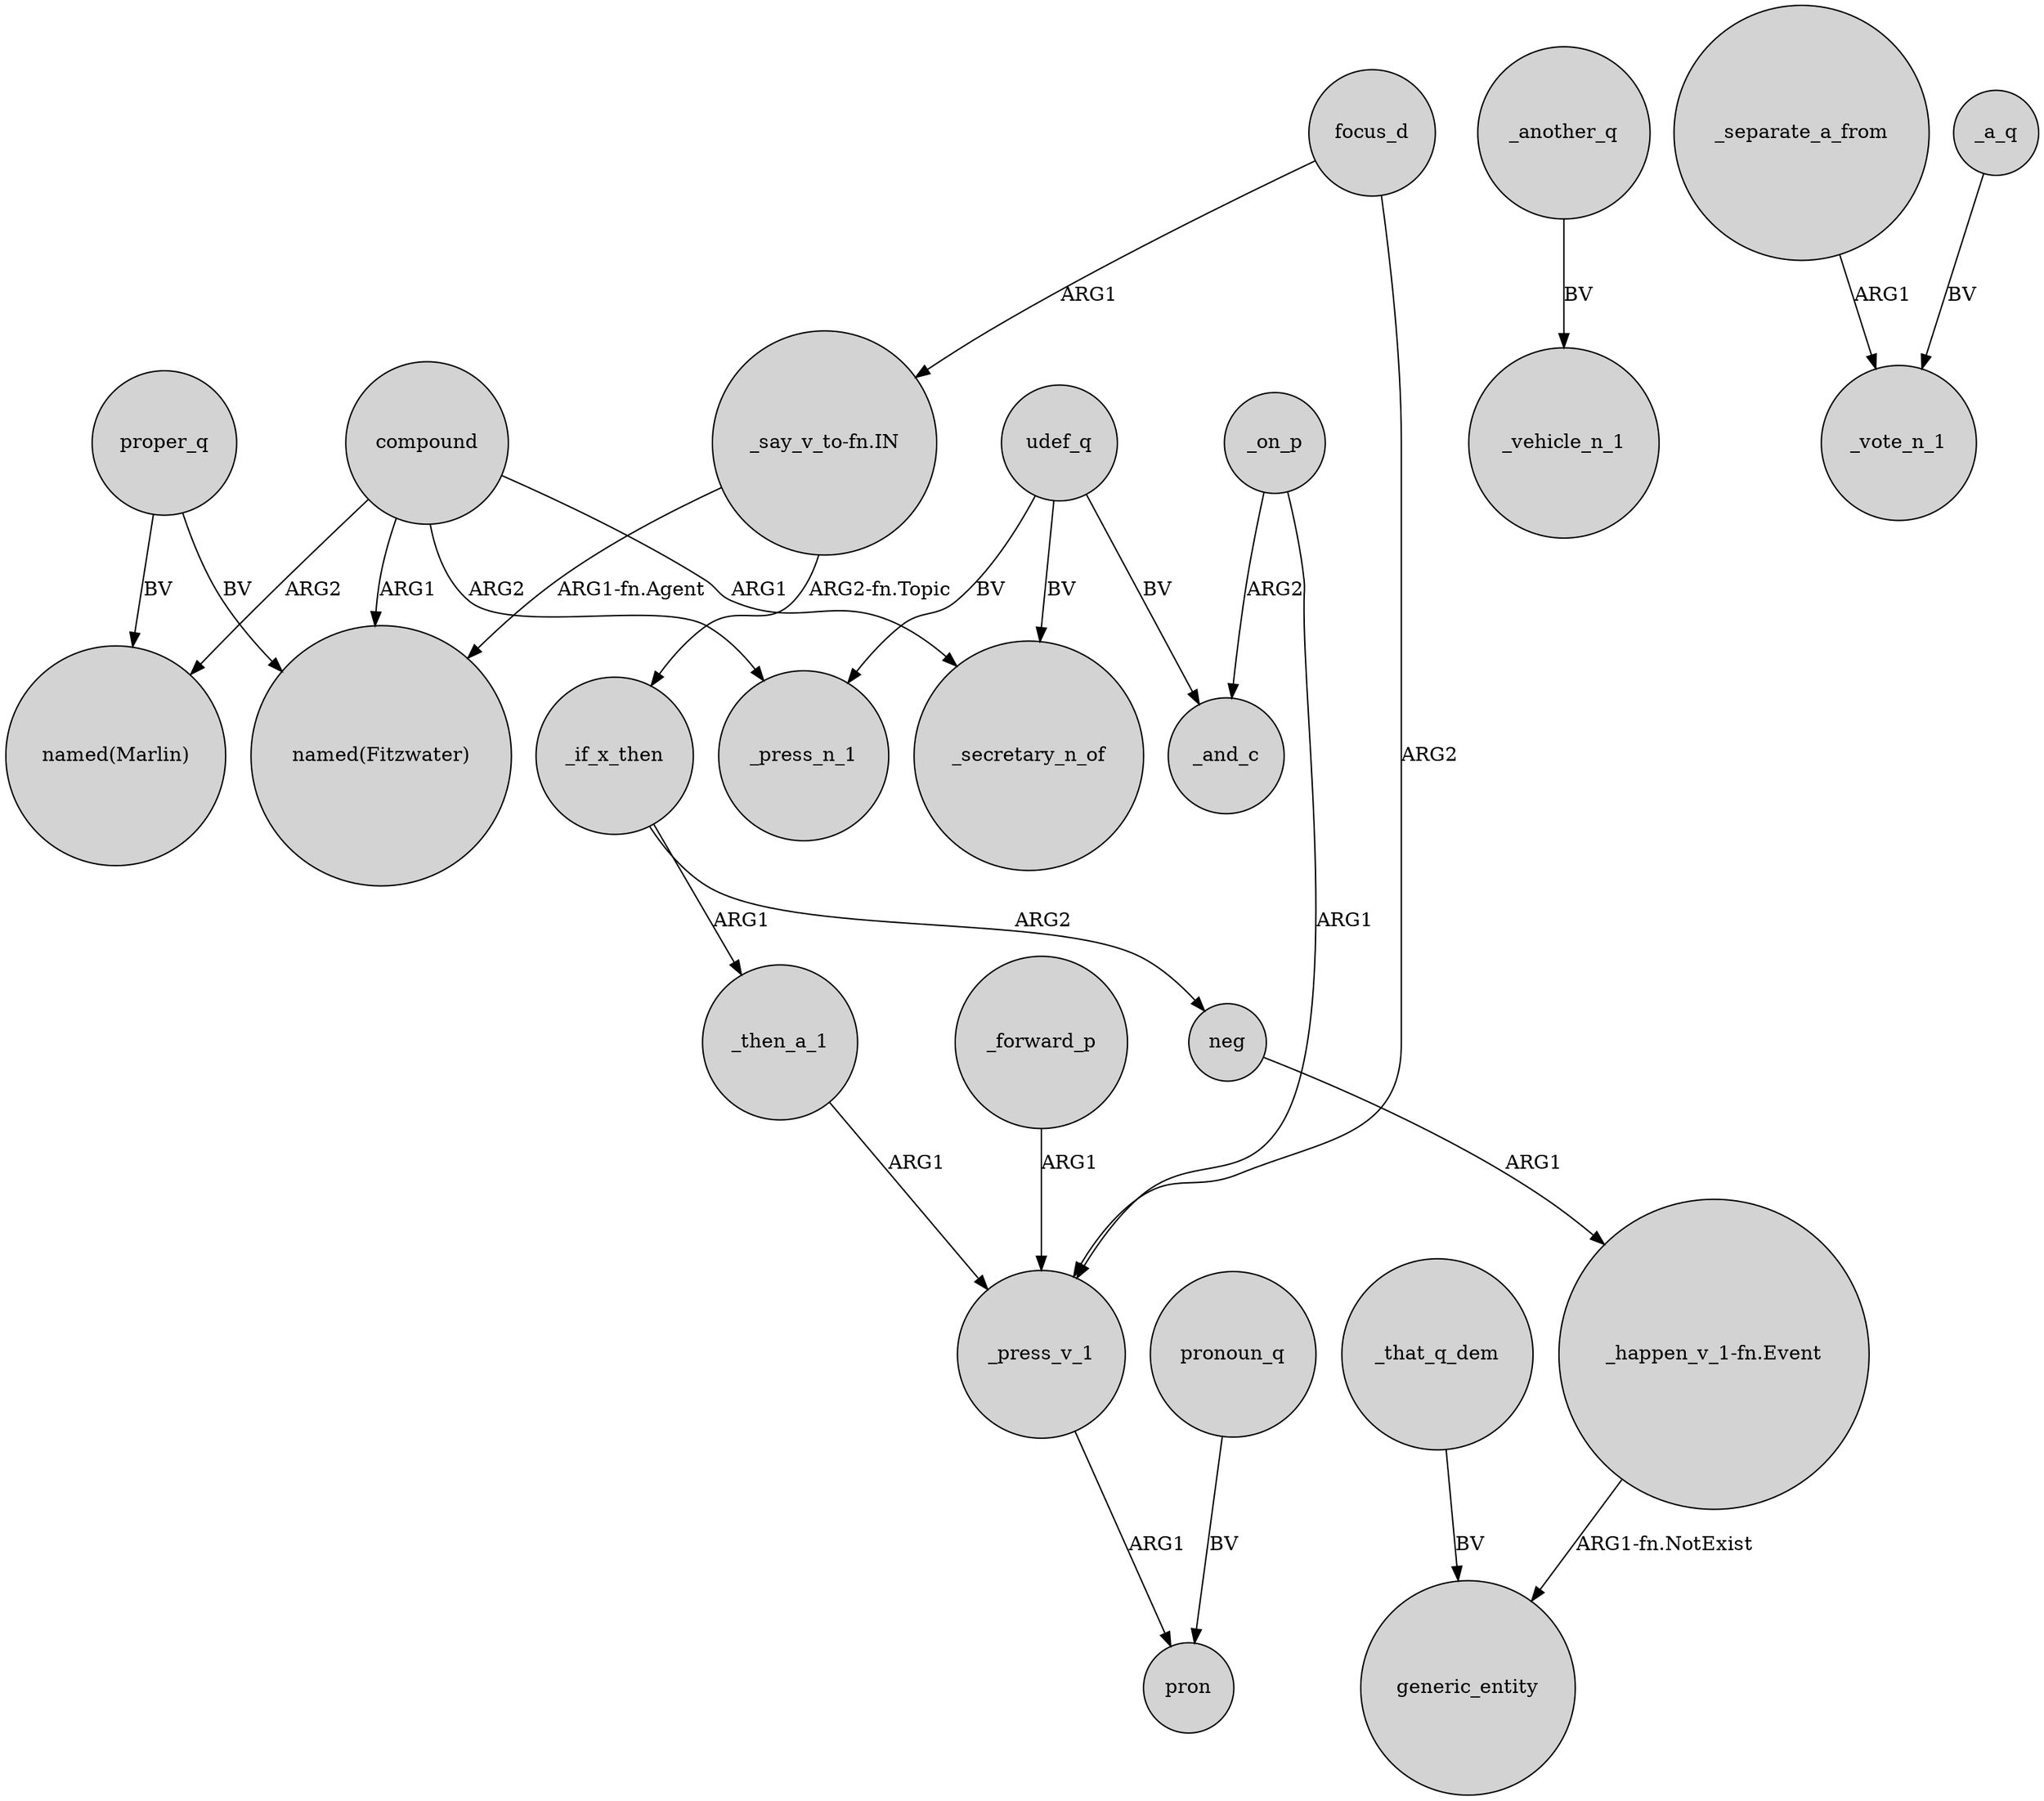 digraph {
	node [shape=circle style=filled]
	compound -> "named(Marlin)" [label=ARG2]
	_forward_p -> _press_v_1 [label=ARG1]
	_another_q -> _vehicle_n_1 [label=BV]
	udef_q -> _secretary_n_of [label=BV]
	_if_x_then -> _then_a_1 [label=ARG1]
	"_say_v_to-fn.IN" -> _if_x_then [label="ARG2-fn.Topic"]
	udef_q -> _press_n_1 [label=BV]
	_on_p -> _press_v_1 [label=ARG1]
	_that_q_dem -> generic_entity [label=BV]
	_separate_a_from -> _vote_n_1 [label=ARG1]
	focus_d -> _press_v_1 [label=ARG2]
	compound -> "named(Fitzwater)" [label=ARG1]
	proper_q -> "named(Marlin)" [label=BV]
	"_happen_v_1-fn.Event" -> generic_entity [label="ARG1-fn.NotExist"]
	_if_x_then -> neg [label=ARG2]
	"_say_v_to-fn.IN" -> "named(Fitzwater)" [label="ARG1-fn.Agent"]
	pronoun_q -> pron [label=BV]
	_a_q -> _vote_n_1 [label=BV]
	_press_v_1 -> pron [label=ARG1]
	neg -> "_happen_v_1-fn.Event" [label=ARG1]
	_on_p -> _and_c [label=ARG2]
	compound -> _press_n_1 [label=ARG2]
	udef_q -> _and_c [label=BV]
	_then_a_1 -> _press_v_1 [label=ARG1]
	compound -> _secretary_n_of [label=ARG1]
	proper_q -> "named(Fitzwater)" [label=BV]
	focus_d -> "_say_v_to-fn.IN" [label=ARG1]
}
